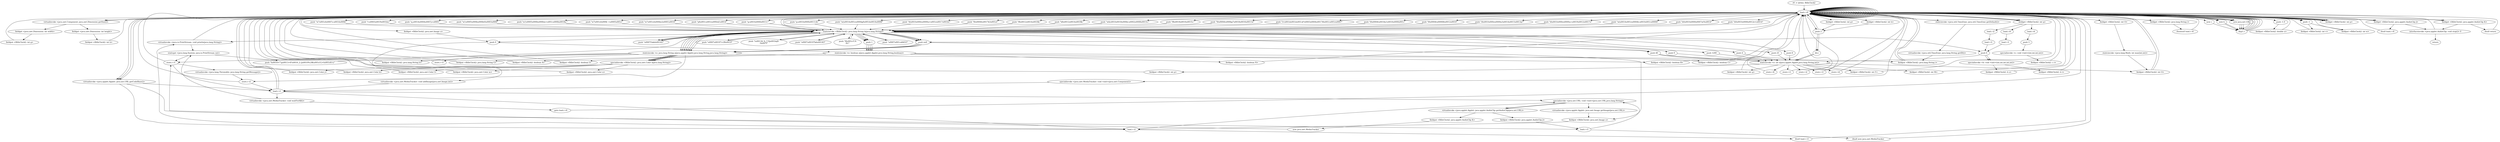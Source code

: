 digraph "" {
    "r0 := @this: BillsClock2"
    "load.r r0"
    "r0 := @this: BillsClock2"->"load.r r0";
    "load.r r0"->"load.r r0";
    "virtualinvoke <java.awt.Component: java.awt.Dimension getSize()>"
    "load.r r0"->"virtualinvoke <java.awt.Component: java.awt.Dimension getSize()>";
    "fieldget <java.awt.Dimension: int width>"
    "virtualinvoke <java.awt.Component: java.awt.Dimension getSize()>"->"fieldget <java.awt.Dimension: int width>";
    "fieldput <BillsClock2: int g>"
    "fieldget <java.awt.Dimension: int width>"->"fieldput <BillsClock2: int g>";
    "fieldput <BillsClock2: int g>"->"load.r r0";
    "load.r r0"->"load.r r0";
    "load.r r0"->"virtualinvoke <java.awt.Component: java.awt.Dimension getSize()>";
    "fieldget <java.awt.Dimension: int height>"
    "virtualinvoke <java.awt.Component: java.awt.Dimension getSize()>"->"fieldget <java.awt.Dimension: int height>";
    "fieldput <BillsClock2: int h>"
    "fieldget <java.awt.Dimension: int height>"->"fieldput <BillsClock2: int h>";
    "fieldput <BillsClock2: int h>"->"load.r r0";
    "load.r r0"->"load.r r0";
    "push \"g:\u001f\u000f\u0011v\'\""
    "load.r r0"->"push \"g:\u001f\u000f\u0011v\'\"";
    "staticinvoke <BillsClock2: java.lang.String b(java.lang.String)>"
    "push \"g:\u001f\u000f\u0011v\'\""->"staticinvoke <BillsClock2: java.lang.String b(java.lang.String)>";
    "staticinvoke <BillsClock2: java.lang.String b(java.lang.String)>"->"load.r r0";
    "fieldget <BillsClock2: int g>"
    "load.r r0"->"fieldget <BillsClock2: int g>";
    "push 2"
    "fieldget <BillsClock2: int g>"->"push 2";
    "div.i"
    "push 2"->"div.i";
    "staticinvoke <e: int a(java.applet.Applet,java.lang.String,int)>"
    "div.i"->"staticinvoke <e: int a(java.applet.Applet,java.lang.String,int)>";
    "fieldput <BillsClock2: int p>"
    "staticinvoke <e: int a(java.applet.Applet,java.lang.String,int)>"->"fieldput <BillsClock2: int p>";
    "fieldput <BillsClock2: int p>"->"load.r r0";
    "load.r r0"->"load.r r0";
    "push \"g:\u001f\u000f\u0011v&\""
    "load.r r0"->"push \"g:\u001f\u000f\u0011v&\"";
    "push \"g:\u001f\u000f\u0011v&\""->"staticinvoke <BillsClock2: java.lang.String b(java.lang.String)>";
    "staticinvoke <BillsClock2: java.lang.String b(java.lang.String)>"->"load.r r0";
    "fieldget <BillsClock2: int h>"
    "load.r r0"->"fieldget <BillsClock2: int h>";
    "fieldget <BillsClock2: int h>"->"push 2";
    "push 2"->"div.i";
    "div.i"->"staticinvoke <e: int a(java.applet.Applet,java.lang.String,int)>";
    "fieldput <BillsClock2: int q>"
    "staticinvoke <e: int a(java.applet.Applet,java.lang.String,int)>"->"fieldput <BillsClock2: int q>";
    "fieldput <BillsClock2: int q>"->"load.r r0";
    "load.r r0"->"load.r r0";
    "load.r r0"->"load.r r0";
    "push \"w(\u0014\u001e\u0004g0\u001d\u0014\u0006\""
    "load.r r0"->"push \"w(\u0014\u001e\u0004g0\u001d\u0014\u0006\"";
    "push \"w(\u0014\u001e\u0004g0\u001d\u0014\u0006\""->"staticinvoke <BillsClock2: java.lang.String b(java.lang.String)>";
    "push \"\u0007\u00197kd\u0014O\""
    "staticinvoke <BillsClock2: java.lang.String b(java.lang.String)>"->"push \"\u0007\u00197kd\u0014O\"";
    "push \"\u0007\u00197kd\u0014O\""->"staticinvoke <BillsClock2: java.lang.String b(java.lang.String)>";
    "staticinvoke <e: java.lang.String a(java.applet.Applet,java.lang.String,java.lang.String)>"
    "staticinvoke <BillsClock2: java.lang.String b(java.lang.String)>"->"staticinvoke <e: java.lang.String a(java.applet.Applet,java.lang.String,java.lang.String)>";
    "specialinvoke <BillsClock2: java.awt.Color a(java.lang.String)>"
    "staticinvoke <e: java.lang.String a(java.applet.Applet,java.lang.String,java.lang.String)>"->"specialinvoke <BillsClock2: java.awt.Color a(java.lang.String)>";
    "fieldput <BillsClock2: java.awt.Color j>"
    "specialinvoke <BillsClock2: java.awt.Color a(java.lang.String)>"->"fieldput <BillsClock2: java.awt.Color j>";
    "fieldput <BillsClock2: java.awt.Color j>"->"load.r r0";
    "load.r r0"->"load.r r0";
    "load.r r0"->"load.r r0";
    "push \"i6\u001f\u000e\u0000a<\u001e\u0017\u001bv\""
    "load.r r0"->"push \"i6\u001f\u000e\u0000a<\u001e\u0017\u001bv\"";
    "push \"i6\u001f\u000e\u0000a<\u001e\u0017\u001bv\""->"staticinvoke <BillsClock2: java.lang.String b(java.lang.String)>";
    "push \"\u0007\u001ca8dGO\""
    "staticinvoke <BillsClock2: java.lang.String b(java.lang.String)>"->"push \"\u0007\u001ca8dGO\"";
    "push \"\u0007\u001ca8dGO\""->"staticinvoke <BillsClock2: java.lang.String b(java.lang.String)>";
    "staticinvoke <BillsClock2: java.lang.String b(java.lang.String)>"->"staticinvoke <e: java.lang.String a(java.applet.Applet,java.lang.String,java.lang.String)>";
    "staticinvoke <e: java.lang.String a(java.applet.Applet,java.lang.String,java.lang.String)>"->"specialinvoke <BillsClock2: java.awt.Color a(java.lang.String)>";
    "fieldput <BillsClock2: java.awt.Color k>"
    "specialinvoke <BillsClock2: java.awt.Color a(java.lang.String)>"->"fieldput <BillsClock2: java.awt.Color k>";
    "fieldput <BillsClock2: java.awt.Color k>"->"load.r r0";
    "load.r r0"->"load.r r0";
    "load.r r0"->"load.r r0";
    "push \"l0\u0004\t\u0017k3\u001e\t\""
    "load.r r0"->"push \"l0\u0004\t\u0017k3\u001e\t\"";
    "push \"l0\u0004\t\u0017k3\u001e\t\""->"staticinvoke <BillsClock2: java.lang.String b(java.lang.String)>";
    "push \"\u0007Oakd\u0014O\""
    "staticinvoke <BillsClock2: java.lang.String b(java.lang.String)>"->"push \"\u0007Oakd\u0014O\"";
    "push \"\u0007Oakd\u0014O\""->"staticinvoke <BillsClock2: java.lang.String b(java.lang.String)>";
    "staticinvoke <BillsClock2: java.lang.String b(java.lang.String)>"->"staticinvoke <e: java.lang.String a(java.applet.Applet,java.lang.String,java.lang.String)>";
    "staticinvoke <e: java.lang.String a(java.applet.Applet,java.lang.String,java.lang.String)>"->"specialinvoke <BillsClock2: java.awt.Color a(java.lang.String)>";
    "fieldput <BillsClock2: java.awt.Color l>"
    "specialinvoke <BillsClock2: java.awt.Color a(java.lang.String)>"->"fieldput <BillsClock2: java.awt.Color l>";
    "fieldput <BillsClock2: java.awt.Color l>"->"load.r r0";
    "load.r r0"->"load.r r0";
    "load.r r0"->"load.r r0";
    "push \"f8\u0012\u0014\u0018k-\""
    "load.r r0"->"push \"f8\u0012\u0014\u0018k-\"";
    "push \"f8\u0012\u0014\u0018k-\""->"staticinvoke <BillsClock2: java.lang.String b(java.lang.String)>";
    "push \"\u0007\u00197=2B\u0019\""
    "staticinvoke <BillsClock2: java.lang.String b(java.lang.String)>"->"push \"\u0007\u00197=2B\u0019\"";
    "push \"\u0007\u00197=2B\u0019\""->"staticinvoke <BillsClock2: java.lang.String b(java.lang.String)>";
    "staticinvoke <BillsClock2: java.lang.String b(java.lang.String)>"->"staticinvoke <e: java.lang.String a(java.applet.Applet,java.lang.String,java.lang.String)>";
    "staticinvoke <e: java.lang.String a(java.applet.Applet,java.lang.String,java.lang.String)>"->"specialinvoke <BillsClock2: java.awt.Color a(java.lang.String)>";
    "fieldput <BillsClock2: java.awt.Color m>"
    "specialinvoke <BillsClock2: java.awt.Color a(java.lang.String)>"->"fieldput <BillsClock2: java.awt.Color m>";
    "fieldput <BillsClock2: java.awt.Color m>"->"load.r r0";
    "load.r r0"->"load.r r0";
    "load.r r0"->"load.r r0";
    "push \"b8\u0012\u0014\u0018k-\""
    "load.r r0"->"push \"b8\u0012\u0014\u0018k-\"";
    "push \"b8\u0012\u0014\u0018k-\""->"staticinvoke <BillsClock2: java.lang.String b(java.lang.String)>";
    "staticinvoke <BillsClock2: java.lang.String b(java.lang.String)>"->"push \"\u0007Oakd\u0014O\"";
    "push \"\u0007Oakd\u0014O\""->"staticinvoke <BillsClock2: java.lang.String b(java.lang.String)>";
    "staticinvoke <BillsClock2: java.lang.String b(java.lang.String)>"->"staticinvoke <e: java.lang.String a(java.applet.Applet,java.lang.String,java.lang.String)>";
    "staticinvoke <e: java.lang.String a(java.applet.Applet,java.lang.String,java.lang.String)>"->"specialinvoke <BillsClock2: java.awt.Color a(java.lang.String)>";
    "fieldput <BillsClock2: java.awt.Color n>"
    "specialinvoke <BillsClock2: java.awt.Color a(java.lang.String)>"->"fieldput <BillsClock2: java.awt.Color n>";
    "fieldput <BillsClock2: java.awt.Color n>"->"load.r r0";
    "load.r r0"->"load.r r0";
    "push \"w&\u001f\u0018\u000bi:\u0002\u0008\u0015c:\""
    "load.r r0"->"push \"w&\u001f\u0018\u000bi:\u0002\u0008\u0015c:\"";
    "push \"w&\u001f\u0018\u000bi:\u0002\u0008\u0015c:\""->"staticinvoke <BillsClock2: java.lang.String b(java.lang.String)>";
    "push \"t\u00134:\'A_\\\"/5J\u001bq9-\nQ\u007f\""
    "staticinvoke <BillsClock2: java.lang.String b(java.lang.String)>"->"push \"t\u00134:\'A_\\\"/5J\u001bq9-\nQ\u007f\"";
    "push \"t\u00134:\'A_\\\"/5J\u001bq9-\nQ\u007f\""->"staticinvoke <BillsClock2: java.lang.String b(java.lang.String)>";
    "staticinvoke <BillsClock2: java.lang.String b(java.lang.String)>"->"staticinvoke <e: java.lang.String a(java.applet.Applet,java.lang.String,java.lang.String)>";
    "fieldput <BillsClock2: java.lang.String b>"
    "staticinvoke <e: java.lang.String a(java.applet.Applet,java.lang.String,java.lang.String)>"->"fieldput <BillsClock2: java.lang.String b>";
    "fieldput <BillsClock2: java.lang.String b>"->"load.r r0";
    "push \"f8\u0018\u0016\u0015c:\""
    "load.r r0"->"push \"f8\u0018\u0016\u0015c:\"";
    "push \"f8\u0018\u0016\u0015c:\""->"staticinvoke <BillsClock2: java.lang.String b(java.lang.String)>";
    "push null"
    "staticinvoke <BillsClock2: java.lang.String b(java.lang.String)>"->"push null";
    "push null"->"staticinvoke <e: java.lang.String a(java.applet.Applet,java.lang.String,java.lang.String)>";
    "store.r r1"
    "staticinvoke <e: java.lang.String a(java.applet.Applet,java.lang.String,java.lang.String)>"->"store.r r1";
    "store.r r1"->"load.r r0";
    "push \"l0\u0004\t\u000bg7\u0018\u0016\u0011w\""
    "load.r r0"->"push \"l0\u0004\t\u000bg7\u0018\u0016\u0011w\"";
    "push \"l0\u0004\t\u000bg7\u0018\u0016\u0011w\""->"staticinvoke <BillsClock2: java.lang.String b(java.lang.String)>";
    "staticinvoke <BillsClock2: java.lang.String b(java.lang.String)>"->"push null";
    "push null"->"staticinvoke <e: java.lang.String a(java.applet.Applet,java.lang.String,java.lang.String)>";
    "store.r r2"
    "staticinvoke <e: java.lang.String a(java.applet.Applet,java.lang.String,java.lang.String)>"->"store.r r2";
    "store.r r2"->"load.r r0";
    "push \"l>\u001d\u001d\u001ck*\u0003\u0004\u0017l6\u001c\u001e\u0007\""
    "load.r r0"->"push \"l>\u001d\u001d\u001ck*\u0003\u0004\u0017l6\u001c\u001e\u0007\"";
    "push \"l>\u001d\u001d\u001ck*\u0003\u0004\u0017l6\u001c\u001e\u0007\""->"staticinvoke <BillsClock2: java.lang.String b(java.lang.String)>";
    "staticinvoke <BillsClock2: java.lang.String b(java.lang.String)>"->"push null";
    "push null"->"staticinvoke <e: java.lang.String a(java.applet.Applet,java.lang.String,java.lang.String)>";
    "store.r r3"
    "staticinvoke <e: java.lang.String a(java.applet.Applet,java.lang.String,java.lang.String)>"->"store.r r3";
    "store.r r3"->"load.r r0";
    "push \"l0\u0004\t\u0018a1\u0016\u000f\u001c\""
    "load.r r0"->"push \"l0\u0004\t\u0018a1\u0016\u000f\u001c\"";
    "push \"l0\u0004\t\u0018a1\u0016\u000f\u001c\""->"staticinvoke <BillsClock2: java.lang.String b(java.lang.String)>";
    "push 25"
    "staticinvoke <BillsClock2: java.lang.String b(java.lang.String)>"->"push 25";
    "push 25"->"staticinvoke <e: int a(java.applet.Applet,java.lang.String,int)>";
    "store.i i0"
    "staticinvoke <e: int a(java.applet.Applet,java.lang.String,int)>"->"store.i i0";
    "store.i i0"->"load.r r0";
    "push \"l0\u0004\t\u0000l6\u0012\u0010\""
    "load.r r0"->"push \"l0\u0004\t\u0000l6\u0012\u0010\"";
    "push \"l0\u0004\t\u0000l6\u0012\u0010\""->"staticinvoke <BillsClock2: java.lang.String b(java.lang.String)>";
    "push 8"
    "staticinvoke <BillsClock2: java.lang.String b(java.lang.String)>"->"push 8";
    "push 8"->"staticinvoke <e: int a(java.applet.Applet,java.lang.String,int)>";
    "store.i i1"
    "staticinvoke <e: int a(java.applet.Applet,java.lang.String,int)>"->"store.i i1";
    "store.i i1"->"load.r r0";
    "push \"i6\u001f\u000e\u0000a3\u0014\u0015\u0013p7\""
    "load.r r0"->"push \"i6\u001f\u000e\u0000a3\u0014\u0015\u0013p7\"";
    "push \"i6\u001f\u000e\u0000a3\u0014\u0015\u0013p7\""->"staticinvoke <BillsClock2: java.lang.String b(java.lang.String)>";
    "push 40"
    "staticinvoke <BillsClock2: java.lang.String b(java.lang.String)>"->"push 40";
    "push 40"->"staticinvoke <e: int a(java.applet.Applet,java.lang.String,int)>";
    "store.i i2"
    "staticinvoke <e: int a(java.applet.Applet,java.lang.String,int)>"->"store.i i2";
    "store.i i2"->"load.r r0";
    "push \"i6\u001f\u000e\u0000a+\u0019\u0012\u0017o\""
    "load.r r0"->"push \"i6\u001f\u000e\u0000a+\u0019\u0012\u0017o\"";
    "push \"i6\u001f\u000e\u0000a+\u0019\u0012\u0017o\""->"staticinvoke <BillsClock2: java.lang.String b(java.lang.String)>";
    "push 6"
    "staticinvoke <BillsClock2: java.lang.String b(java.lang.String)>"->"push 6";
    "push 6"->"staticinvoke <e: int a(java.applet.Applet,java.lang.String,int)>";
    "store.i i3"
    "staticinvoke <e: int a(java.applet.Applet,java.lang.String,int)>"->"store.i i3";
    "store.i i3"->"load.r r0";
    "push \"w(\u0014\u001e\u0004h:\u001f\u001c\u0000l\""
    "load.r r0"->"push \"w(\u0014\u001e\u0004h:\u001f\u001c\u0000l\"";
    "push \"w(\u0014\u001e\u0004h:\u001f\u001c\u0000l\""->"staticinvoke <BillsClock2: java.lang.String b(java.lang.String)>";
    "staticinvoke <BillsClock2: java.lang.String b(java.lang.String)>"->"push 40";
    "push 40"->"staticinvoke <e: int a(java.applet.Applet,java.lang.String,int)>";
    "store.i i4"
    "staticinvoke <e: int a(java.applet.Applet,java.lang.String,int)>"->"store.i i4";
    "store.i i4"->"load.r r0";
    "load.r r0"->"load.r r0";
    "push \"b0\u001f\u000f\u0007m%\u0014\""
    "load.r r0"->"push \"b0\u001f\u000f\u0007m%\u0014\"";
    "push \"b0\u001f\u000f\u0007m%\u0014\""->"staticinvoke <BillsClock2: java.lang.String b(java.lang.String)>";
    "push 9"
    "staticinvoke <BillsClock2: java.lang.String b(java.lang.String)>"->"push 9";
    "push 9"->"staticinvoke <e: int a(java.applet.Applet,java.lang.String,int)>";
    "fieldput <BillsClock2: int F>"
    "staticinvoke <e: int a(java.applet.Applet,java.lang.String,int)>"->"fieldput <BillsClock2: int F>";
    "fieldput <BillsClock2: int F>"->"load.r r0";
    "load.r r0"->"load.r r0";
    "push \"b0\u001f\u000f\u0012e<\u0014\""
    "load.r r0"->"push \"b0\u001f\u000f\u0012e<\u0014\"";
    "push \"b0\u001f\u000f\u0012e<\u0014\""->"staticinvoke <BillsClock2: java.lang.String b(java.lang.String)>";
    "push \"W\u001e?(\'A\r8=\""
    "staticinvoke <BillsClock2: java.lang.String b(java.lang.String)>"->"push \"W\u001e?(\'A\r8=\"";
    "push \"W\u001e?(\'A\r8=\""->"staticinvoke <BillsClock2: java.lang.String b(java.lang.String)>";
    "staticinvoke <BillsClock2: java.lang.String b(java.lang.String)>"->"staticinvoke <e: java.lang.String a(java.applet.Applet,java.lang.String,java.lang.String)>";
    "fieldput <BillsClock2: java.lang.String G>"
    "staticinvoke <e: java.lang.String a(java.applet.Applet,java.lang.String,java.lang.String)>"->"fieldput <BillsClock2: java.lang.String G>";
    "fieldput <BillsClock2: java.lang.String G>"->"load.r r0";
    "load.r r0"->"load.r r0";
    "push \"w7\u001e\f\u0007s:\u0014\u000b\""
    "load.r r0"->"push \"w7\u001e\f\u0007s:\u0014\u000b\"";
    "push \"w7\u001e\f\u0007s:\u0014\u000b\""->"staticinvoke <BillsClock2: java.lang.String b(java.lang.String)>";
    "push 1"
    "staticinvoke <BillsClock2: java.lang.String b(java.lang.String)>"->"push 1";
    "staticinvoke <e: boolean a(java.applet.Applet,java.lang.String,boolean)>"
    "push 1"->"staticinvoke <e: boolean a(java.applet.Applet,java.lang.String,boolean)>";
    "fieldput <BillsClock2: boolean A>"
    "staticinvoke <e: boolean a(java.applet.Applet,java.lang.String,boolean)>"->"fieldput <BillsClock2: boolean A>";
    "fieldput <BillsClock2: boolean A>"->"load.r r0";
    "load.r r0"->"load.r r0";
    "push \"r:\u0003\u0019\u001bw:\""
    "load.r r0"->"push \"r:\u0003\u0019\u001bw:\"";
    "push \"r:\u0003\u0019\u001bw:\""->"staticinvoke <BillsClock2: java.lang.String b(java.lang.String)>";
    "staticinvoke <BillsClock2: java.lang.String b(java.lang.String)>"->"push 1";
    "push 1"->"staticinvoke <e: boolean a(java.applet.Applet,java.lang.String,boolean)>";
    "fieldput <BillsClock2: boolean I>"
    "staticinvoke <e: boolean a(java.applet.Applet,java.lang.String,boolean)>"->"fieldput <BillsClock2: boolean I>";
    "fieldput <BillsClock2: boolean I>"->"load.r r0";
    "load.r r0"->"load.r r0";
    "push \"q,\u0014\u0004\u0007j+\u0001\""
    "load.r r0"->"push \"q,\u0014\u0004\u0007j+\u0001\"";
    "push \"q,\u0014\u0004\u0007j+\u0001\""->"staticinvoke <BillsClock2: java.lang.String b(java.lang.String)>";
    "push 0"
    "staticinvoke <BillsClock2: java.lang.String b(java.lang.String)>"->"push 0";
    "push 0"->"staticinvoke <e: boolean a(java.applet.Applet,java.lang.String,boolean)>";
    "fieldput <BillsClock2: boolean N>"
    "staticinvoke <e: boolean a(java.applet.Applet,java.lang.String,boolean)>"->"fieldput <BillsClock2: boolean N>";
    "fieldput <BillsClock2: boolean N>"->"load.r r0";
    "load.r r0"->"load.r r0";
    "push \"w1\u0005\u000b\u000bt0\u0003\u000f\""
    "load.r r0"->"push \"w1\u0005\u000b\u000bt0\u0003\u000f\"";
    "push \"w1\u0005\u000b\u000bt0\u0003\u000f\""->"staticinvoke <BillsClock2: java.lang.String b(java.lang.String)>";
    "push 1200"
    "staticinvoke <BillsClock2: java.lang.String b(java.lang.String)>"->"push 1200";
    "push 1200"->"staticinvoke <e: int a(java.applet.Applet,java.lang.String,int)>";
    "fieldput <BillsClock2: int M>"
    "staticinvoke <e: int a(java.applet.Applet,java.lang.String,int)>"->"fieldput <BillsClock2: int M>";
    "fieldput <BillsClock2: int M>"->"load.r r0";
    "load.r r0"->"load.r r0";
    "push \"w1\u0005\u000b\u000bw>\u001c\u000b\u0018a,\""
    "load.r r0"->"push \"w1\u0005\u000b\u000bw>\u001c\u000b\u0018a,\"";
    "push \"w1\u0005\u000b\u000bw>\u001c\u000b\u0018a,\""->"staticinvoke <BillsClock2: java.lang.String b(java.lang.String)>";
    "push 4"
    "staticinvoke <BillsClock2: java.lang.String b(java.lang.String)>"->"push 4";
    "push 4"->"staticinvoke <e: int a(java.applet.Applet,java.lang.String,int)>";
    "fieldput <BillsClock2: int O>"
    "staticinvoke <e: int a(java.applet.Applet,java.lang.String,int)>"->"fieldput <BillsClock2: int O>";
    "fieldput <BillsClock2: int O>"->"load.r r0";
    "load.r r0"->"push 2";
    "push 2"->"load.r r0";
    "fieldget <BillsClock2: int O>"
    "load.r r0"->"fieldget <BillsClock2: int O>";
    "staticinvoke <java.lang.Math: int max(int,int)>"
    "fieldget <BillsClock2: int O>"->"staticinvoke <java.lang.Math: int max(int,int)>";
    "staticinvoke <java.lang.Math: int max(int,int)>"->"fieldput <BillsClock2: int O>";
    "fieldput <BillsClock2: int O>"->"load.r r0";
    "load.r r0"->"load.r r0";
    "push \"w7\u001e\f\u000b`>\u0005\u001e\""
    "load.r r0"->"push \"w7\u001e\f\u000b`>\u0005\u001e\"";
    "push \"w7\u001e\f\u000b`>\u0005\u001e\""->"staticinvoke <BillsClock2: java.lang.String b(java.lang.String)>";
    "staticinvoke <BillsClock2: java.lang.String b(java.lang.String)>"->"push 1";
    "push 1"->"staticinvoke <e: boolean a(java.applet.Applet,java.lang.String,boolean)>";
    "fieldput <BillsClock2: boolean B>"
    "staticinvoke <e: boolean a(java.applet.Applet,java.lang.String,boolean)>"->"fieldput <BillsClock2: boolean B>";
    "fieldput <BillsClock2: boolean B>"->"load.r r0";
    "load.r r0"->"load.r r0";
    "push \"w7\u001e\f\u000be2\u0001\u0016\""
    "load.r r0"->"push \"w7\u001e\f\u000be2\u0001\u0016\"";
    "push \"w7\u001e\f\u000be2\u0001\u0016\""->"staticinvoke <BillsClock2: java.lang.String b(java.lang.String)>";
    "staticinvoke <BillsClock2: java.lang.String b(java.lang.String)>"->"push 1";
    "push 1"->"staticinvoke <e: boolean a(java.applet.Applet,java.lang.String,boolean)>";
    "fieldput <BillsClock2: boolean C>"
    "staticinvoke <e: boolean a(java.applet.Applet,java.lang.String,boolean)>"->"fieldput <BillsClock2: boolean C>";
    "fieldput <BillsClock2: boolean C>"->"load.r r0";
    "load.r r0"->"load.r r0";
    "push \"p6\u001c\u001e\u000ek1\u0014\""
    "load.r r0"->"push \"p6\u001c\u001e\u000ek1\u0014\"";
    "push \"p6\u001c\u001e\u000ek1\u0014\""->"staticinvoke <BillsClock2: java.lang.String b(java.lang.String)>";
    "staticinvoke <BillsClock2: java.lang.String b(java.lang.String)>"->"push null";
    "push null"->"staticinvoke <e: java.lang.String a(java.applet.Applet,java.lang.String,java.lang.String)>";
    "fieldput <BillsClock2: java.lang.String i>"
    "staticinvoke <e: java.lang.String a(java.applet.Applet,java.lang.String,java.lang.String)>"->"fieldput <BillsClock2: java.lang.String i>";
    "fieldput <BillsClock2: java.lang.String i>"->"load.r r0";
    "fieldget <BillsClock2: java.lang.String i>"
    "load.r r0"->"fieldget <BillsClock2: java.lang.String i>";
    "ifnonnull load.r r0"
    "fieldget <BillsClock2: java.lang.String i>"->"ifnonnull load.r r0";
    "ifnonnull load.r r0"->"load.r r0";
    "staticinvoke <java.util.TimeZone: java.util.TimeZone getDefault()>"
    "load.r r0"->"staticinvoke <java.util.TimeZone: java.util.TimeZone getDefault()>";
    "virtualinvoke <java.util.TimeZone: java.lang.String getID()>"
    "staticinvoke <java.util.TimeZone: java.util.TimeZone getDefault()>"->"virtualinvoke <java.util.TimeZone: java.lang.String getID()>";
    "virtualinvoke <java.util.TimeZone: java.lang.String getID()>"->"fieldput <BillsClock2: java.lang.String i>";
    "fieldput <BillsClock2: java.lang.String i>"->"load.r r0";
    "load.r r0"->"load.r r0";
    "new java.net.URL"
    "load.r r0"->"new java.net.URL";
    "dup1.r"
    "new java.net.URL"->"dup1.r";
    "dup1.r"->"load.r r0";
    "virtualinvoke <java.applet.Applet: java.net.URL getCodeBase()>"
    "load.r r0"->"virtualinvoke <java.applet.Applet: java.net.URL getCodeBase()>";
    "load.r r1"
    "virtualinvoke <java.applet.Applet: java.net.URL getCodeBase()>"->"load.r r1";
    "specialinvoke <java.net.URL: void <init>(java.net.URL,java.lang.String)>"
    "load.r r1"->"specialinvoke <java.net.URL: void <init>(java.net.URL,java.lang.String)>";
    "virtualinvoke <java.applet.Applet: java.awt.Image getImage(java.net.URL)>"
    "specialinvoke <java.net.URL: void <init>(java.net.URL,java.lang.String)>"->"virtualinvoke <java.applet.Applet: java.awt.Image getImage(java.net.URL)>";
    "fieldput <BillsClock2: java.awt.Image o>"
    "virtualinvoke <java.applet.Applet: java.awt.Image getImage(java.net.URL)>"->"fieldput <BillsClock2: java.awt.Image o>";
    "load.r r2"
    "fieldput <BillsClock2: java.awt.Image o>"->"load.r r2";
    "ifnull load.r r3"
    "load.r r2"->"ifnull load.r r3";
    "ifnull load.r r3"->"load.r r0";
    "load.r r0"->"load.r r0";
    "load.r r0"->"new java.net.URL";
    "new java.net.URL"->"dup1.r";
    "dup1.r"->"load.r r0";
    "load.r r0"->"virtualinvoke <java.applet.Applet: java.net.URL getCodeBase()>";
    "virtualinvoke <java.applet.Applet: java.net.URL getCodeBase()>"->"load.r r2";
    "load.r r2"->"specialinvoke <java.net.URL: void <init>(java.net.URL,java.lang.String)>";
    "virtualinvoke <java.applet.Applet: java.applet.AudioClip getAudioClip(java.net.URL)>"
    "specialinvoke <java.net.URL: void <init>(java.net.URL,java.lang.String)>"->"virtualinvoke <java.applet.Applet: java.applet.AudioClip getAudioClip(java.net.URL)>";
    "fieldput <BillsClock2: java.applet.AudioClip J>"
    "virtualinvoke <java.applet.Applet: java.applet.AudioClip getAudioClip(java.net.URL)>"->"fieldput <BillsClock2: java.applet.AudioClip J>";
    "load.r r3"
    "fieldput <BillsClock2: java.applet.AudioClip J>"->"load.r r3";
    "ifnull new java.awt.MediaTracker"
    "load.r r3"->"ifnull new java.awt.MediaTracker";
    "ifnull new java.awt.MediaTracker"->"load.r r0";
    "load.r r0"->"load.r r0";
    "load.r r0"->"new java.net.URL";
    "new java.net.URL"->"dup1.r";
    "dup1.r"->"load.r r0";
    "load.r r0"->"virtualinvoke <java.applet.Applet: java.net.URL getCodeBase()>";
    "virtualinvoke <java.applet.Applet: java.net.URL getCodeBase()>"->"load.r r3";
    "load.r r3"->"specialinvoke <java.net.URL: void <init>(java.net.URL,java.lang.String)>";
    "specialinvoke <java.net.URL: void <init>(java.net.URL,java.lang.String)>"->"virtualinvoke <java.applet.Applet: java.applet.AudioClip getAudioClip(java.net.URL)>";
    "fieldput <BillsClock2: java.applet.AudioClip K>"
    "virtualinvoke <java.applet.Applet: java.applet.AudioClip getAudioClip(java.net.URL)>"->"fieldput <BillsClock2: java.applet.AudioClip K>";
    "new java.awt.MediaTracker"
    "fieldput <BillsClock2: java.applet.AudioClip K>"->"new java.awt.MediaTracker";
    "new java.awt.MediaTracker"->"store.r r1";
    "store.r r1"->"load.r r1";
    "load.r r1"->"load.r r0";
    "specialinvoke <java.awt.MediaTracker: void <init>(java.awt.Component)>"
    "load.r r0"->"specialinvoke <java.awt.MediaTracker: void <init>(java.awt.Component)>";
    "specialinvoke <java.awt.MediaTracker: void <init>(java.awt.Component)>"->"load.r r1";
    "load.r r1"->"load.r r0";
    "fieldget <BillsClock2: java.awt.Image o>"
    "load.r r0"->"fieldget <BillsClock2: java.awt.Image o>";
    "fieldget <BillsClock2: java.awt.Image o>"->"push 0";
    "virtualinvoke <java.awt.MediaTracker: void addImage(java.awt.Image,int)>"
    "push 0"->"virtualinvoke <java.awt.MediaTracker: void addImage(java.awt.Image,int)>";
    "virtualinvoke <java.awt.MediaTracker: void addImage(java.awt.Image,int)>"->"load.r r1";
    "virtualinvoke <java.awt.MediaTracker: void waitForAll()>"
    "load.r r1"->"virtualinvoke <java.awt.MediaTracker: void waitForAll()>";
    "goto load.r r0"
    "virtualinvoke <java.awt.MediaTracker: void waitForAll()>"->"goto load.r r0";
    "goto load.r r0"->"load.r r0";
    "push -1.0"
    "load.r r0"->"push -1.0";
    "fieldput <BillsClock2: double u>"
    "push -1.0"->"fieldput <BillsClock2: double u>";
    "fieldput <BillsClock2: double u>"->"load.r r0";
    "push -1"
    "load.r r0"->"push -1";
    "fieldput <BillsClock2: int v>"
    "push -1"->"fieldput <BillsClock2: int v>";
    "fieldput <BillsClock2: int v>"->"load.r r0";
    "load.r r0"->"push -1";
    "fieldput <BillsClock2: int w>"
    "push -1"->"fieldput <BillsClock2: int w>";
    "fieldput <BillsClock2: int w>"->"load.r r0";
    "new c"
    "load.r r0"->"new c";
    "new c"->"dup1.r";
    "dup1.r"->"load.r r0";
    "fieldget <BillsClock2: int p>"
    "load.r r0"->"fieldget <BillsClock2: int p>";
    "fieldget <BillsClock2: int p>"->"load.r r0";
    "fieldget <BillsClock2: int q>"
    "load.r r0"->"fieldget <BillsClock2: int q>";
    "load.i i4"
    "fieldget <BillsClock2: int q>"->"load.i i4";
    "push 3"
    "load.i i4"->"push 3";
    "specialinvoke <c: void <init>(int,int,int,int)>"
    "push 3"->"specialinvoke <c: void <init>(int,int,int,int)>";
    "fieldput <BillsClock2: c r>"
    "specialinvoke <c: void <init>(int,int,int,int)>"->"fieldput <BillsClock2: c r>";
    "fieldput <BillsClock2: c r>"->"load.r r0";
    "new b"
    "load.r r0"->"new b";
    "new b"->"dup1.r";
    "dup1.r"->"load.r r0";
    "load.r r0"->"fieldget <BillsClock2: int p>";
    "fieldget <BillsClock2: int p>"->"load.r r0";
    "load.r r0"->"fieldget <BillsClock2: int q>";
    "load.i i2"
    "fieldget <BillsClock2: int q>"->"load.i i2";
    "load.i i3"
    "load.i i2"->"load.i i3";
    "load.i i3"->"push 6";
    "specialinvoke <b: void <init>(int,int,int,int,int)>"
    "push 6"->"specialinvoke <b: void <init>(int,int,int,int,int)>";
    "fieldput <BillsClock2: b s>"
    "specialinvoke <b: void <init>(int,int,int,int,int)>"->"fieldput <BillsClock2: b s>";
    "fieldput <BillsClock2: b s>"->"load.r r0";
    "load.r r0"->"new b";
    "new b"->"dup1.r";
    "dup1.r"->"load.r r0";
    "load.r r0"->"fieldget <BillsClock2: int p>";
    "fieldget <BillsClock2: int p>"->"load.r r0";
    "load.r r0"->"fieldget <BillsClock2: int q>";
    "load.i i0"
    "fieldget <BillsClock2: int q>"->"load.i i0";
    "load.i i1"
    "load.i i0"->"load.i i1";
    "load.i i1"->"push 6";
    "push 6"->"specialinvoke <b: void <init>(int,int,int,int,int)>";
    "fieldput <BillsClock2: b t>"
    "specialinvoke <b: void <init>(int,int,int,int,int)>"->"fieldput <BillsClock2: b t>";
    "fieldput <BillsClock2: b t>"->"load.r r0";
    "fieldget <BillsClock2: java.applet.AudioClip J>"
    "load.r r0"->"fieldget <BillsClock2: java.applet.AudioClip J>";
    "ifnull load.r r0"
    "fieldget <BillsClock2: java.applet.AudioClip J>"->"ifnull load.r r0";
    "ifnull load.r r0"->"load.r r0";
    "load.r r0"->"fieldget <BillsClock2: java.applet.AudioClip J>";
    "interfaceinvoke <java.applet.AudioClip: void stop()> 0"
    "fieldget <BillsClock2: java.applet.AudioClip J>"->"interfaceinvoke <java.applet.AudioClip: void stop()> 0";
    "interfaceinvoke <java.applet.AudioClip: void stop()> 0"->"load.r r0";
    "fieldget <BillsClock2: java.applet.AudioClip K>"
    "load.r r0"->"fieldget <BillsClock2: java.applet.AudioClip K>";
    "ifnull return"
    "fieldget <BillsClock2: java.applet.AudioClip K>"->"ifnull return";
    "ifnull return"->"load.r r0";
    "load.r r0"->"fieldget <BillsClock2: java.applet.AudioClip K>";
    "fieldget <BillsClock2: java.applet.AudioClip K>"->"interfaceinvoke <java.applet.AudioClip: void stop()> 0";
    "return"
    "interfaceinvoke <java.applet.AudioClip: void stop()> 0"->"return";
    "staticget <java.lang.System: java.io.PrintStream out>"
    "virtualinvoke <java.awt.MediaTracker: void waitForAll()>"->"staticget <java.lang.System: java.io.PrintStream out>";
    "push \"f\u0016=7\'g\u0013>8?\u0016_2::J\u0010%{8K\u001e5{=I\u001e6>z\""
    "staticget <java.lang.System: java.io.PrintStream out>"->"push \"f\u0016=7\'g\u0013>8?\u0016_2::J\u0010%{8K\u001e5{=I\u001e6>z\"";
    "push \"f\u0016=7\'g\u0013>8?\u0016_2::J\u0010%{8K\u001e5{=I\u001e6>z\""->"staticinvoke <BillsClock2: java.lang.String b(java.lang.String)>";
    "virtualinvoke <java.io.PrintStream: void println(java.lang.String)>"
    "staticinvoke <BillsClock2: java.lang.String b(java.lang.String)>"->"virtualinvoke <java.io.PrintStream: void println(java.lang.String)>";
    "virtualinvoke <java.io.PrintStream: void println(java.lang.String)>"->"staticget <java.lang.System: java.io.PrintStream out>";
    "staticget <java.lang.System: java.io.PrintStream out>"->"store.r r1";
    "virtualinvoke <java.lang.Throwable: java.lang.String getMessage()>"
    "store.r r1"->"virtualinvoke <java.lang.Throwable: java.lang.String getMessage()>";
    "virtualinvoke <java.lang.Throwable: java.lang.String getMessage()>"->"store.r r2";
    "store.r r2"->"load.r r1";
    "load.r r1"->"load.r r2";
    "load.r r2"->"virtualinvoke <java.io.PrintStream: void println(java.lang.String)>";
    "virtualinvoke <java.io.PrintStream: void println(java.lang.String)>"->"load.r r0";
    "load.r r0"->"push null";
    "push null"->"fieldput <BillsClock2: java.awt.Image o>";
}

